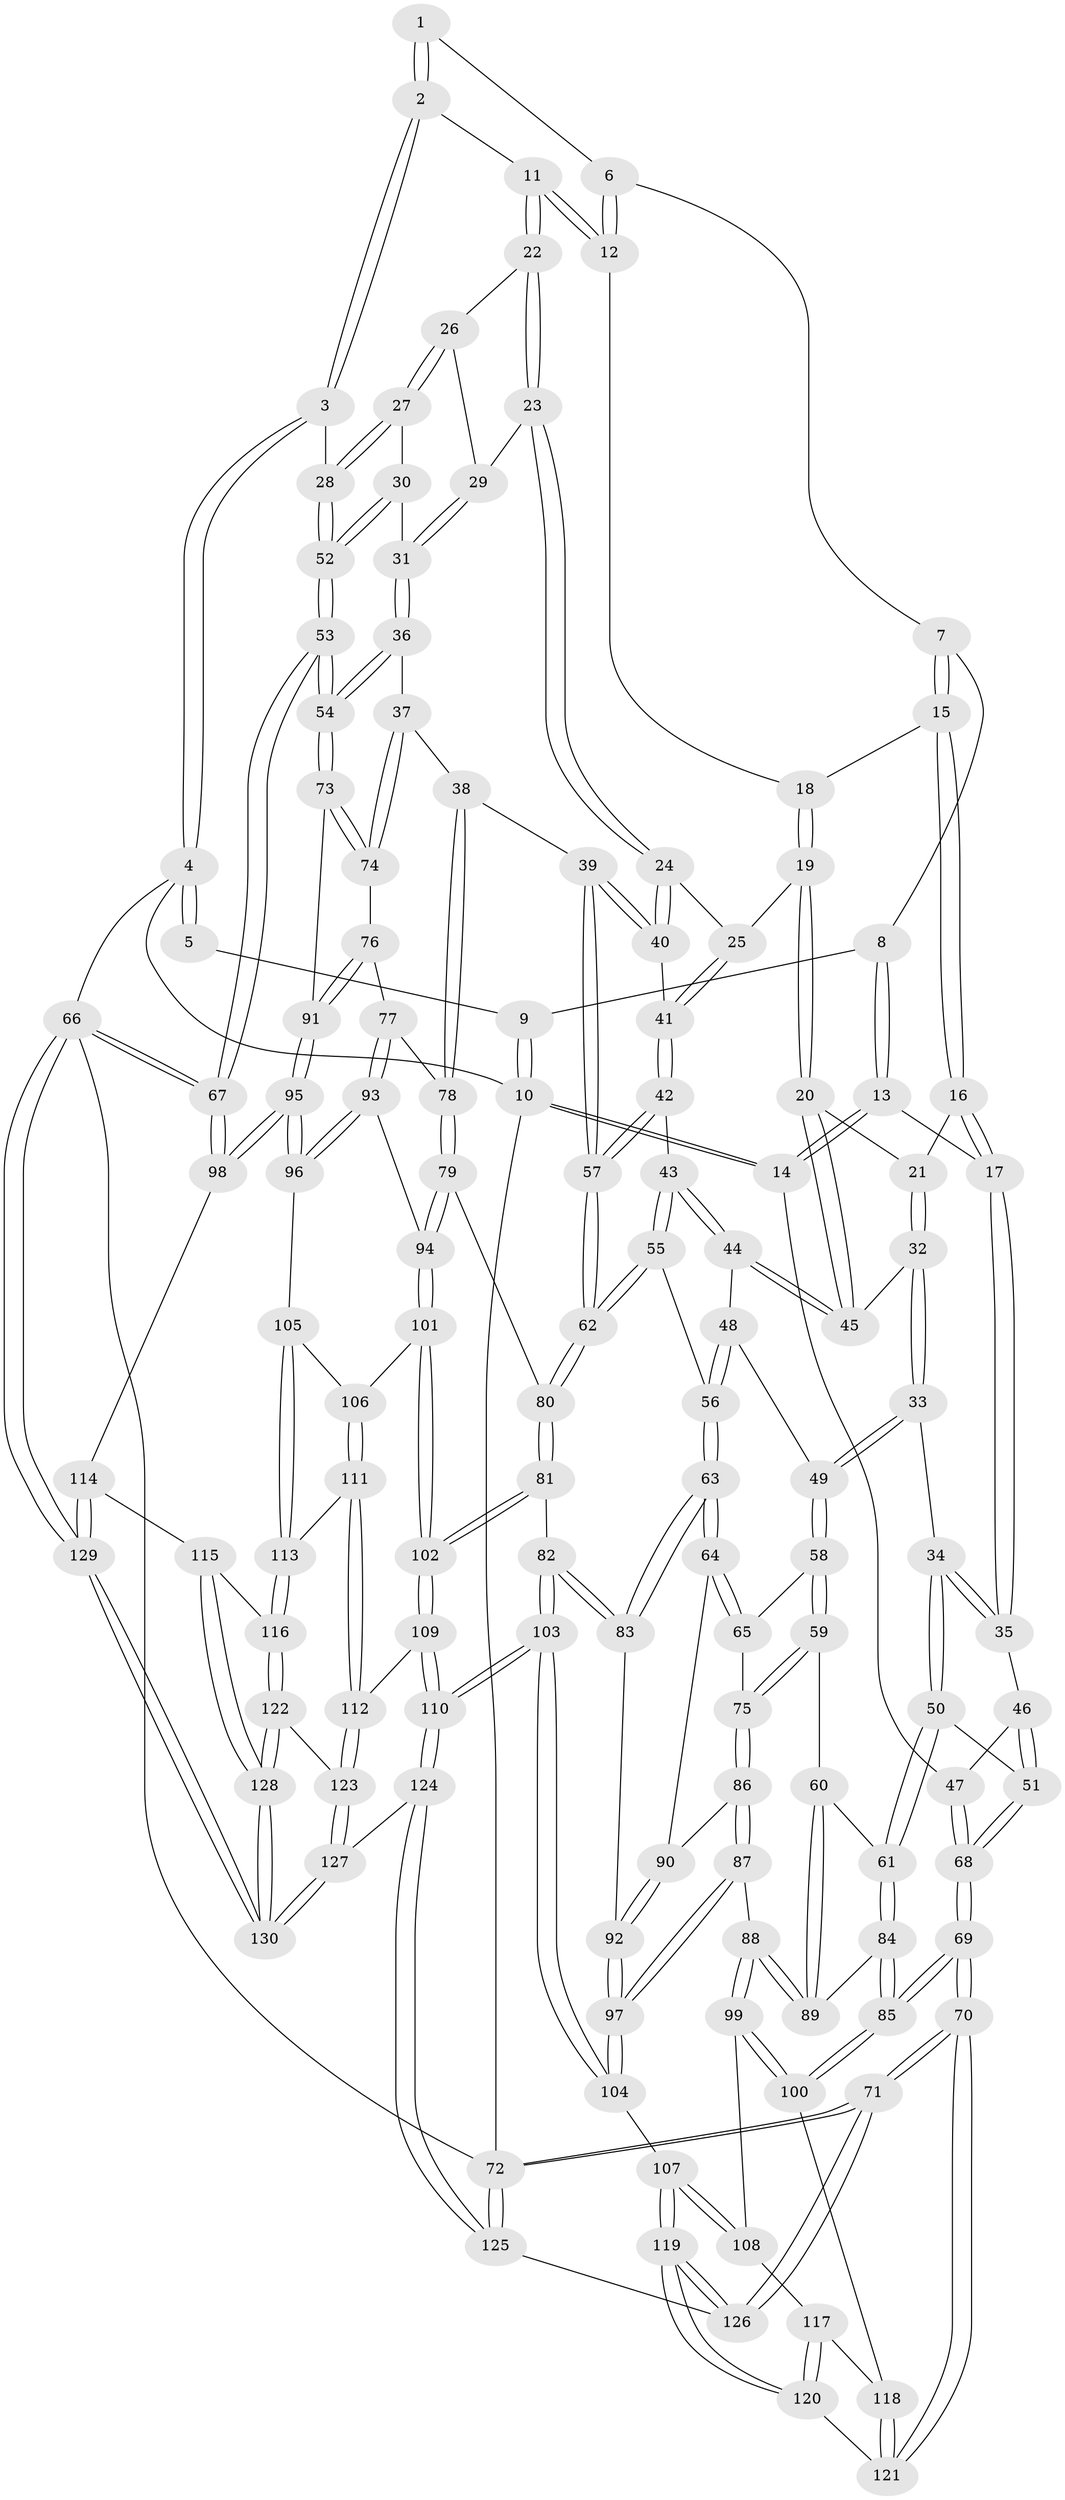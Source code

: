 // Generated by graph-tools (version 1.1) at 2025/17/03/09/25 04:17:22]
// undirected, 130 vertices, 322 edges
graph export_dot {
graph [start="1"]
  node [color=gray90,style=filled];
  1 [pos="+0.5891745405263797+0"];
  2 [pos="+0.635789106128523+0.059349874111764185"];
  3 [pos="+1+0"];
  4 [pos="+1+0"];
  5 [pos="+0.5855712052719023+0"];
  6 [pos="+0.5036785304737945+0.04828639285590108"];
  7 [pos="+0.3591808146383292+0.03557425520659464"];
  8 [pos="+0.3400567024420023+0"];
  9 [pos="+0.301007881542664+0"];
  10 [pos="+0+0"];
  11 [pos="+0.6368278714290024+0.12187816979873387"];
  12 [pos="+0.5418454270449535+0.13146789843294748"];
  13 [pos="+0.14125339225078157+0.14987343670266431"];
  14 [pos="+0+0"];
  15 [pos="+0.35889521743094205+0.05855045675939868"];
  16 [pos="+0.31919449961708257+0.17601122919489992"];
  17 [pos="+0.1951771614944192+0.20262529627781695"];
  18 [pos="+0.516042880833092+0.14996232426296396"];
  19 [pos="+0.4765393736405005+0.22937350075871013"];
  20 [pos="+0.4000024385351583+0.2458133233897608"];
  21 [pos="+0.3371652988821687+0.19425647382660602"];
  22 [pos="+0.6404987537209008+0.12538152694677854"];
  23 [pos="+0.6200623088293139+0.24687590324464026"];
  24 [pos="+0.6162792617961508+0.25243242701956337"];
  25 [pos="+0.48534032270095107+0.2365926313308779"];
  26 [pos="+0.7050130839627503+0.1388630025710595"];
  27 [pos="+0.864524992758511+0.1533814945279398"];
  28 [pos="+1+0"];
  29 [pos="+0.6909588067677861+0.25930972990378076"];
  30 [pos="+0.7885470287967872+0.3165659568825958"];
  31 [pos="+0.7879076312105456+0.31747511285895824"];
  32 [pos="+0.28241956493146186+0.3449158854971998"];
  33 [pos="+0.2549816029960658+0.3700049073103842"];
  34 [pos="+0.20199236514827232+0.3561430837919221"];
  35 [pos="+0.1772890726307592+0.2940774691011785"];
  36 [pos="+0.7779472004576027+0.34417520087183845"];
  37 [pos="+0.7398667584071577+0.3959793082237909"];
  38 [pos="+0.7050632803162735+0.41464356235569816"];
  39 [pos="+0.648973890625354+0.42307637064637427"];
  40 [pos="+0.6135450932280136+0.36105319185336493"];
  41 [pos="+0.5269649295779789+0.32338235286833245"];
  42 [pos="+0.4448223573932989+0.3865999280776291"];
  43 [pos="+0.43549850540329244+0.38621314922724875"];
  44 [pos="+0.4090099798511456+0.36094441901590646"];
  45 [pos="+0.39607694697086904+0.2817571124878543"];
  46 [pos="+0.08910819791936742+0.31087744321937916"];
  47 [pos="+0+0"];
  48 [pos="+0.32660195961634375+0.3979470278868981"];
  49 [pos="+0.29207390466894323+0.39947967328259104"];
  50 [pos="+0.13764992265912318+0.47434207370456316"];
  51 [pos="+0+0.44190095377250627"];
  52 [pos="+1+0.42096417926202495"];
  53 [pos="+1+0.45708467815110776"];
  54 [pos="+1+0.47725632628542447"];
  55 [pos="+0.42445419829376646+0.42782581018053695"];
  56 [pos="+0.3920913613612553+0.4960124372300074"];
  57 [pos="+0.6011580356363782+0.4771427850022749"];
  58 [pos="+0.29265649546640304+0.4683878226186114"];
  59 [pos="+0.19647597787153698+0.5055489589081041"];
  60 [pos="+0.15686797536700545+0.4921097110442725"];
  61 [pos="+0.14185082860083925+0.48215946051202785"];
  62 [pos="+0.5704510409075919+0.5573867143106023"];
  63 [pos="+0.38624507642588307+0.5345341372253741"];
  64 [pos="+0.3731281163400297+0.5337469535998068"];
  65 [pos="+0.30898869189540074+0.48713472713312284"];
  66 [pos="+1+1"];
  67 [pos="+1+0.716676786532547"];
  68 [pos="+0+0.4657983087672058"];
  69 [pos="+0+0.690561260574256"];
  70 [pos="+0+0.9034821654390696"];
  71 [pos="+0+1"];
  72 [pos="+0+1"];
  73 [pos="+0.9739748914432541+0.5010077310753116"];
  74 [pos="+0.8580660310243815+0.4903599976359401"];
  75 [pos="+0.2433547950908282+0.5510930090525081"];
  76 [pos="+0.8020393846201859+0.5655564635736396"];
  77 [pos="+0.7822966557593163+0.5721903059545841"];
  78 [pos="+0.7636629095252183+0.5502283790166764"];
  79 [pos="+0.6241077970714687+0.5874271477661607"];
  80 [pos="+0.5660061420465506+0.5718463132696534"];
  81 [pos="+0.5433834143557638+0.5977906056609917"];
  82 [pos="+0.5294129440798092+0.5999418480474291"];
  83 [pos="+0.4416095482963188+0.5846946920086674"];
  84 [pos="+0.09567669490609225+0.6014464716737542"];
  85 [pos="+0+0.6749776801746802"];
  86 [pos="+0.26694120420285483+0.5868397858548109"];
  87 [pos="+0.24842899945664187+0.6452774256528738"];
  88 [pos="+0.21521396875883145+0.6647006175142481"];
  89 [pos="+0.1941536495185035+0.6432039416042892"];
  90 [pos="+0.29106895996262705+0.5764284020634359"];
  91 [pos="+0.8857877360770144+0.6028720995642202"];
  92 [pos="+0.36826373626677633+0.6594062808940996"];
  93 [pos="+0.7591388064163079+0.6451003516139877"];
  94 [pos="+0.7563500045747382+0.6451185680688711"];
  95 [pos="+0.871940121794235+0.6940690054678411"];
  96 [pos="+0.796110225340591+0.6836317972739195"];
  97 [pos="+0.34761944834226244+0.6830827432692176"];
  98 [pos="+0.9569438946135005+0.7746587250211813"];
  99 [pos="+0.2101277568353998+0.6769058944956269"];
  100 [pos="+0.0990819636354705+0.7176460185449504"];
  101 [pos="+0.6918144213884772+0.6986797395454816"];
  102 [pos="+0.5843744321334461+0.6912752896717539"];
  103 [pos="+0.41461560017596866+0.7974020647052434"];
  104 [pos="+0.3591294427882068+0.7661452434517295"];
  105 [pos="+0.7868070402940196+0.7002374779726525"];
  106 [pos="+0.7032754326361437+0.7311861372873598"];
  107 [pos="+0.2814064613842532+0.792957492421775"];
  108 [pos="+0.21740067888795614+0.704489956757602"];
  109 [pos="+0.5919710541799078+0.7737672815672036"];
  110 [pos="+0.43404371771620076+0.8286078685230415"];
  111 [pos="+0.701916357382829+0.7638299431690724"];
  112 [pos="+0.6093116394146582+0.7936885739946464"];
  113 [pos="+0.7550314477977543+0.7828641708842551"];
  114 [pos="+0.936496601180743+0.7998262065229994"];
  115 [pos="+0.8837063066659182+0.818900120717083"];
  116 [pos="+0.7691495443434581+0.8178459721077908"];
  117 [pos="+0.19021032493191578+0.7532569804745021"];
  118 [pos="+0.11865385865060223+0.7638730680576467"];
  119 [pos="+0.20821520005725358+0.9077910531921134"];
  120 [pos="+0.16805811679336652+0.8830346514406595"];
  121 [pos="+0.14330342287428435+0.8732451841377923"];
  122 [pos="+0.7280522908643733+0.8813373331068834"];
  123 [pos="+0.6301764418998433+0.8669934062639719"];
  124 [pos="+0.43101807752935006+1"];
  125 [pos="+0.36894487434539913+1"];
  126 [pos="+0.22840012509813057+0.9497831523977296"];
  127 [pos="+0.4339152676012768+1"];
  128 [pos="+0.7808277445869067+0.972810971052669"];
  129 [pos="+0.9074204085690428+1"];
  130 [pos="+0.8511564469504177+1"];
  1 -- 2;
  1 -- 2;
  1 -- 6;
  2 -- 3;
  2 -- 3;
  2 -- 11;
  3 -- 4;
  3 -- 4;
  3 -- 28;
  4 -- 5;
  4 -- 5;
  4 -- 10;
  4 -- 66;
  5 -- 9;
  6 -- 7;
  6 -- 12;
  6 -- 12;
  7 -- 8;
  7 -- 15;
  7 -- 15;
  8 -- 9;
  8 -- 13;
  8 -- 13;
  9 -- 10;
  9 -- 10;
  10 -- 14;
  10 -- 14;
  10 -- 72;
  11 -- 12;
  11 -- 12;
  11 -- 22;
  11 -- 22;
  12 -- 18;
  13 -- 14;
  13 -- 14;
  13 -- 17;
  14 -- 47;
  15 -- 16;
  15 -- 16;
  15 -- 18;
  16 -- 17;
  16 -- 17;
  16 -- 21;
  17 -- 35;
  17 -- 35;
  18 -- 19;
  18 -- 19;
  19 -- 20;
  19 -- 20;
  19 -- 25;
  20 -- 21;
  20 -- 45;
  20 -- 45;
  21 -- 32;
  21 -- 32;
  22 -- 23;
  22 -- 23;
  22 -- 26;
  23 -- 24;
  23 -- 24;
  23 -- 29;
  24 -- 25;
  24 -- 40;
  24 -- 40;
  25 -- 41;
  25 -- 41;
  26 -- 27;
  26 -- 27;
  26 -- 29;
  27 -- 28;
  27 -- 28;
  27 -- 30;
  28 -- 52;
  28 -- 52;
  29 -- 31;
  29 -- 31;
  30 -- 31;
  30 -- 52;
  30 -- 52;
  31 -- 36;
  31 -- 36;
  32 -- 33;
  32 -- 33;
  32 -- 45;
  33 -- 34;
  33 -- 49;
  33 -- 49;
  34 -- 35;
  34 -- 35;
  34 -- 50;
  34 -- 50;
  35 -- 46;
  36 -- 37;
  36 -- 54;
  36 -- 54;
  37 -- 38;
  37 -- 74;
  37 -- 74;
  38 -- 39;
  38 -- 78;
  38 -- 78;
  39 -- 40;
  39 -- 40;
  39 -- 57;
  39 -- 57;
  40 -- 41;
  41 -- 42;
  41 -- 42;
  42 -- 43;
  42 -- 57;
  42 -- 57;
  43 -- 44;
  43 -- 44;
  43 -- 55;
  43 -- 55;
  44 -- 45;
  44 -- 45;
  44 -- 48;
  46 -- 47;
  46 -- 51;
  46 -- 51;
  47 -- 68;
  47 -- 68;
  48 -- 49;
  48 -- 56;
  48 -- 56;
  49 -- 58;
  49 -- 58;
  50 -- 51;
  50 -- 61;
  50 -- 61;
  51 -- 68;
  51 -- 68;
  52 -- 53;
  52 -- 53;
  53 -- 54;
  53 -- 54;
  53 -- 67;
  53 -- 67;
  54 -- 73;
  54 -- 73;
  55 -- 56;
  55 -- 62;
  55 -- 62;
  56 -- 63;
  56 -- 63;
  57 -- 62;
  57 -- 62;
  58 -- 59;
  58 -- 59;
  58 -- 65;
  59 -- 60;
  59 -- 75;
  59 -- 75;
  60 -- 61;
  60 -- 89;
  60 -- 89;
  61 -- 84;
  61 -- 84;
  62 -- 80;
  62 -- 80;
  63 -- 64;
  63 -- 64;
  63 -- 83;
  63 -- 83;
  64 -- 65;
  64 -- 65;
  64 -- 90;
  65 -- 75;
  66 -- 67;
  66 -- 67;
  66 -- 129;
  66 -- 129;
  66 -- 72;
  67 -- 98;
  67 -- 98;
  68 -- 69;
  68 -- 69;
  69 -- 70;
  69 -- 70;
  69 -- 85;
  69 -- 85;
  70 -- 71;
  70 -- 71;
  70 -- 121;
  70 -- 121;
  71 -- 72;
  71 -- 72;
  71 -- 126;
  71 -- 126;
  72 -- 125;
  72 -- 125;
  73 -- 74;
  73 -- 74;
  73 -- 91;
  74 -- 76;
  75 -- 86;
  75 -- 86;
  76 -- 77;
  76 -- 91;
  76 -- 91;
  77 -- 78;
  77 -- 93;
  77 -- 93;
  78 -- 79;
  78 -- 79;
  79 -- 80;
  79 -- 94;
  79 -- 94;
  80 -- 81;
  80 -- 81;
  81 -- 82;
  81 -- 102;
  81 -- 102;
  82 -- 83;
  82 -- 83;
  82 -- 103;
  82 -- 103;
  83 -- 92;
  84 -- 85;
  84 -- 85;
  84 -- 89;
  85 -- 100;
  85 -- 100;
  86 -- 87;
  86 -- 87;
  86 -- 90;
  87 -- 88;
  87 -- 97;
  87 -- 97;
  88 -- 89;
  88 -- 89;
  88 -- 99;
  88 -- 99;
  90 -- 92;
  90 -- 92;
  91 -- 95;
  91 -- 95;
  92 -- 97;
  92 -- 97;
  93 -- 94;
  93 -- 96;
  93 -- 96;
  94 -- 101;
  94 -- 101;
  95 -- 96;
  95 -- 96;
  95 -- 98;
  95 -- 98;
  96 -- 105;
  97 -- 104;
  97 -- 104;
  98 -- 114;
  99 -- 100;
  99 -- 100;
  99 -- 108;
  100 -- 118;
  101 -- 102;
  101 -- 102;
  101 -- 106;
  102 -- 109;
  102 -- 109;
  103 -- 104;
  103 -- 104;
  103 -- 110;
  103 -- 110;
  104 -- 107;
  105 -- 106;
  105 -- 113;
  105 -- 113;
  106 -- 111;
  106 -- 111;
  107 -- 108;
  107 -- 108;
  107 -- 119;
  107 -- 119;
  108 -- 117;
  109 -- 110;
  109 -- 110;
  109 -- 112;
  110 -- 124;
  110 -- 124;
  111 -- 112;
  111 -- 112;
  111 -- 113;
  112 -- 123;
  112 -- 123;
  113 -- 116;
  113 -- 116;
  114 -- 115;
  114 -- 129;
  114 -- 129;
  115 -- 116;
  115 -- 128;
  115 -- 128;
  116 -- 122;
  116 -- 122;
  117 -- 118;
  117 -- 120;
  117 -- 120;
  118 -- 121;
  118 -- 121;
  119 -- 120;
  119 -- 120;
  119 -- 126;
  119 -- 126;
  120 -- 121;
  122 -- 123;
  122 -- 128;
  122 -- 128;
  123 -- 127;
  123 -- 127;
  124 -- 125;
  124 -- 125;
  124 -- 127;
  125 -- 126;
  127 -- 130;
  127 -- 130;
  128 -- 130;
  128 -- 130;
  129 -- 130;
  129 -- 130;
}
